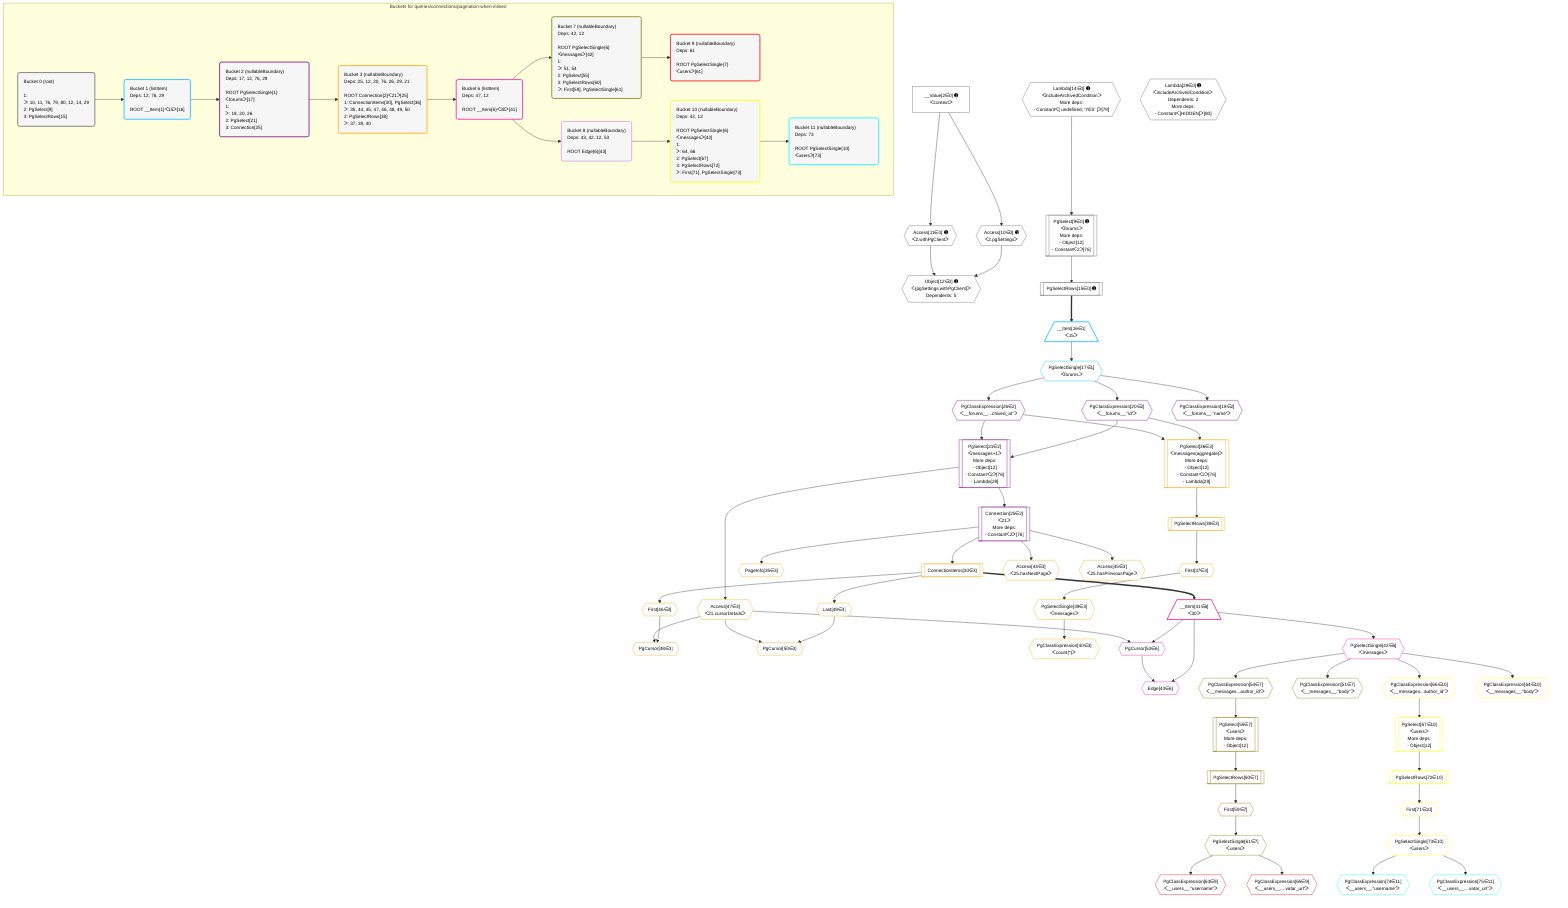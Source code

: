 %%{init: {'themeVariables': { 'fontSize': '12px'}}}%%
graph TD
    classDef path fill:#eee,stroke:#000,color:#000
    classDef plan fill:#fff,stroke-width:1px,color:#000
    classDef itemplan fill:#fff,stroke-width:2px,color:#000
    classDef unbatchedplan fill:#dff,stroke-width:1px,color:#000
    classDef sideeffectplan fill:#fcc,stroke-width:2px,color:#000
    classDef bucket fill:#f6f6f6,color:#000,stroke-width:2px,text-align:left

    subgraph "Buckets for queries/connections/pagination-when-inlined"
    Bucket0("Bucket 0 (root)<br /><br />1: <br />ᐳ: 10, 11, 76, 79, 80, 12, 14, 29<br />2: PgSelect[9]<br />3: PgSelectRows[15]"):::bucket
    Bucket1("Bucket 1 (listItem)<br />Deps: 12, 76, 29<br /><br />ROOT __Item{1}ᐸ15ᐳ[16]"):::bucket
    Bucket2("Bucket 2 (nullableBoundary)<br />Deps: 17, 12, 76, 29<br /><br />ROOT PgSelectSingle{1}ᐸforumsᐳ[17]<br />1: <br />ᐳ: 18, 20, 26<br />2: PgSelect[21]<br />3: Connection[25]"):::bucket
    Bucket3("Bucket 3 (nullableBoundary)<br />Deps: 25, 12, 20, 76, 26, 29, 21<br /><br />ROOT Connection{2}ᐸ21ᐳ[25]<br />1: ConnectionItems[30], PgSelect[36]<br />ᐳ: 35, 44, 45, 47, 46, 48, 49, 50<br />2: PgSelectRows[38]<br />ᐳ: 37, 39, 40"):::bucket
    Bucket6("Bucket 6 (listItem)<br />Deps: 47, 12<br /><br />ROOT __Item{6}ᐸ30ᐳ[41]"):::bucket
    Bucket7("Bucket 7 (nullableBoundary)<br />Deps: 42, 12<br /><br />ROOT PgSelectSingle{6}ᐸmessagesᐳ[42]<br />1: <br />ᐳ: 51, 54<br />2: PgSelect[55]<br />3: PgSelectRows[60]<br />ᐳ: First[59], PgSelectSingle[61]"):::bucket
    Bucket8("Bucket 8 (nullableBoundary)<br />Deps: 43, 42, 12, 53<br /><br />ROOT Edge{6}[43]"):::bucket
    Bucket9("Bucket 9 (nullableBoundary)<br />Deps: 61<br /><br />ROOT PgSelectSingle{7}ᐸusersᐳ[61]"):::bucket
    Bucket10("Bucket 10 (nullableBoundary)<br />Deps: 42, 12<br /><br />ROOT PgSelectSingle{6}ᐸmessagesᐳ[42]<br />1: <br />ᐳ: 64, 66<br />2: PgSelect[67]<br />3: PgSelectRows[72]<br />ᐳ: First[71], PgSelectSingle[73]"):::bucket
    Bucket11("Bucket 11 (nullableBoundary)<br />Deps: 73<br /><br />ROOT PgSelectSingle{10}ᐸusersᐳ[73]"):::bucket
    end
    Bucket0 --> Bucket1
    Bucket1 --> Bucket2
    Bucket2 --> Bucket3
    Bucket3 --> Bucket6
    Bucket6 --> Bucket7 & Bucket8
    Bucket7 --> Bucket9
    Bucket8 --> Bucket10
    Bucket10 --> Bucket11

    %% plan dependencies
    PgSelect9[["PgSelect[9∈0] ➊<br />ᐸforumsᐳ<br />More deps:<br />- Object[12]<br />- Constantᐸ2ᐳ[76]"]]:::plan
    Lambda14{{"Lambda[14∈0] ➊<br />ᐸincludeArchivedConditionᐳ<br />More deps:<br />- Constantᐸ[ undefined, 'YES' ]ᐳ[79]"}}:::plan
    Lambda14 --> PgSelect9
    Object12{{"Object[12∈0] ➊<br />ᐸ{pgSettings,withPgClient}ᐳ<br />Dependents: 5"}}:::plan
    Access10{{"Access[10∈0] ➊<br />ᐸ2.pgSettingsᐳ"}}:::plan
    Access11{{"Access[11∈0] ➊<br />ᐸ2.withPgClientᐳ"}}:::plan
    Access10 & Access11 --> Object12
    __Value2["__Value[2∈0] ➊<br />ᐸcontextᐳ"]:::plan
    __Value2 --> Access10
    __Value2 --> Access11
    PgSelectRows15[["PgSelectRows[15∈0] ➊"]]:::plan
    PgSelect9 --> PgSelectRows15
    Lambda29{{"Lambda[29∈0] ➊<br />ᐸincludeArchivedConditionᐳ<br />Dependents: 2<br />More deps:<br />- Constantᐸ[HIDDEN]ᐳ[80]"}}:::plan
    __Item16[/"__Item[16∈1]<br />ᐸ15ᐳ"\]:::itemplan
    PgSelectRows15 ==> __Item16
    PgSelectSingle17{{"PgSelectSingle[17∈1]<br />ᐸforumsᐳ"}}:::plan
    __Item16 --> PgSelectSingle17
    PgSelect21[["PgSelect[21∈2]<br />ᐸmessages+1ᐳ<br />More deps:<br />- Object[12]<br />- Constantᐸ2ᐳ[76]<br />- Lambda[29]"]]:::plan
    PgClassExpression20{{"PgClassExpression[20∈2]<br />ᐸ__forums__.”id”ᐳ"}}:::plan
    PgClassExpression26{{"PgClassExpression[26∈2]<br />ᐸ__forums__...chived_at”ᐳ"}}:::plan
    PgClassExpression20 & PgClassExpression26 --> PgSelect21
    Connection25[["Connection[25∈2]<br />ᐸ21ᐳ<br />More deps:<br />- Constantᐸ2ᐳ[76]"]]:::plan
    PgSelect21 --> Connection25
    PgClassExpression18{{"PgClassExpression[18∈2]<br />ᐸ__forums__.”name”ᐳ"}}:::plan
    PgSelectSingle17 --> PgClassExpression18
    PgSelectSingle17 --> PgClassExpression20
    PgSelectSingle17 --> PgClassExpression26
    PgSelect36[["PgSelect[36∈3]<br />ᐸmessages(aggregate)ᐳ<br />More deps:<br />- Object[12]<br />- Constantᐸ2ᐳ[76]<br />- Lambda[29]"]]:::plan
    PgClassExpression20 & PgClassExpression26 --> PgSelect36
    PgCursor48{{"PgCursor[48∈3]"}}:::plan
    First46{{"First[46∈3]"}}:::plan
    Access47{{"Access[47∈3]<br />ᐸ21.cursorDetailsᐳ"}}:::plan
    First46 & Access47 --> PgCursor48
    PgCursor50{{"PgCursor[50∈3]"}}:::plan
    Last49{{"Last[49∈3]"}}:::plan
    Last49 & Access47 --> PgCursor50
    ConnectionItems30[["ConnectionItems[30∈3]"]]:::plan
    Connection25 --> ConnectionItems30
    PageInfo35{{"PageInfo[35∈3]"}}:::plan
    Connection25 --> PageInfo35
    First37{{"First[37∈3]"}}:::plan
    PgSelectRows38[["PgSelectRows[38∈3]"]]:::plan
    PgSelectRows38 --> First37
    PgSelect36 --> PgSelectRows38
    PgSelectSingle39{{"PgSelectSingle[39∈3]<br />ᐸmessagesᐳ"}}:::plan
    First37 --> PgSelectSingle39
    PgClassExpression40{{"PgClassExpression[40∈3]<br />ᐸcount(*)ᐳ"}}:::plan
    PgSelectSingle39 --> PgClassExpression40
    Access44{{"Access[44∈3]<br />ᐸ25.hasNextPageᐳ"}}:::plan
    Connection25 --> Access44
    Access45{{"Access[45∈3]<br />ᐸ25.hasPreviousPageᐳ"}}:::plan
    Connection25 --> Access45
    ConnectionItems30 --> First46
    PgSelect21 --> Access47
    ConnectionItems30 --> Last49
    Edge43{{"Edge[43∈6]"}}:::plan
    __Item41[/"__Item[41∈6]<br />ᐸ30ᐳ"\]:::itemplan
    PgCursor53{{"PgCursor[53∈6]"}}:::plan
    __Item41 & PgCursor53 --> Edge43
    __Item41 & Access47 --> PgCursor53
    ConnectionItems30 ==> __Item41
    PgSelectSingle42{{"PgSelectSingle[42∈6]<br />ᐸmessagesᐳ"}}:::plan
    __Item41 --> PgSelectSingle42
    PgSelect55[["PgSelect[55∈7]<br />ᐸusersᐳ<br />More deps:<br />- Object[12]"]]:::plan
    PgClassExpression54{{"PgClassExpression[54∈7]<br />ᐸ__messages...author_id”ᐳ"}}:::plan
    PgClassExpression54 --> PgSelect55
    PgClassExpression51{{"PgClassExpression[51∈7]<br />ᐸ__messages__.”body”ᐳ"}}:::plan
    PgSelectSingle42 --> PgClassExpression51
    PgSelectSingle42 --> PgClassExpression54
    First59{{"First[59∈7]"}}:::plan
    PgSelectRows60[["PgSelectRows[60∈7]"]]:::plan
    PgSelectRows60 --> First59
    PgSelect55 --> PgSelectRows60
    PgSelectSingle61{{"PgSelectSingle[61∈7]<br />ᐸusersᐳ"}}:::plan
    First59 --> PgSelectSingle61
    PgClassExpression63{{"PgClassExpression[63∈9]<br />ᐸ__users__.”username”ᐳ"}}:::plan
    PgSelectSingle61 --> PgClassExpression63
    PgClassExpression65{{"PgClassExpression[65∈9]<br />ᐸ__users__....vatar_url”ᐳ"}}:::plan
    PgSelectSingle61 --> PgClassExpression65
    PgSelect67[["PgSelect[67∈10]<br />ᐸusersᐳ<br />More deps:<br />- Object[12]"]]:::plan
    PgClassExpression66{{"PgClassExpression[66∈10]<br />ᐸ__messages...author_id”ᐳ"}}:::plan
    PgClassExpression66 --> PgSelect67
    PgClassExpression64{{"PgClassExpression[64∈10]<br />ᐸ__messages__.”body”ᐳ"}}:::plan
    PgSelectSingle42 --> PgClassExpression64
    PgSelectSingle42 --> PgClassExpression66
    First71{{"First[71∈10]"}}:::plan
    PgSelectRows72[["PgSelectRows[72∈10]"]]:::plan
    PgSelectRows72 --> First71
    PgSelect67 --> PgSelectRows72
    PgSelectSingle73{{"PgSelectSingle[73∈10]<br />ᐸusersᐳ"}}:::plan
    First71 --> PgSelectSingle73
    PgClassExpression74{{"PgClassExpression[74∈11]<br />ᐸ__users__.”username”ᐳ"}}:::plan
    PgSelectSingle73 --> PgClassExpression74
    PgClassExpression75{{"PgClassExpression[75∈11]<br />ᐸ__users__....vatar_url”ᐳ"}}:::plan
    PgSelectSingle73 --> PgClassExpression75

    %% define steps
    classDef bucket0 stroke:#696969
    class Bucket0,__Value2,PgSelect9,Access10,Access11,Object12,Lambda14,PgSelectRows15,Lambda29 bucket0
    classDef bucket1 stroke:#00bfff
    class Bucket1,__Item16,PgSelectSingle17 bucket1
    classDef bucket2 stroke:#7f007f
    class Bucket2,PgClassExpression18,PgClassExpression20,PgSelect21,Connection25,PgClassExpression26 bucket2
    classDef bucket3 stroke:#ffa500
    class Bucket3,ConnectionItems30,PageInfo35,PgSelect36,First37,PgSelectRows38,PgSelectSingle39,PgClassExpression40,Access44,Access45,First46,Access47,PgCursor48,Last49,PgCursor50 bucket3
    classDef bucket6 stroke:#ff1493
    class Bucket6,__Item41,PgSelectSingle42,Edge43,PgCursor53 bucket6
    classDef bucket7 stroke:#808000
    class Bucket7,PgClassExpression51,PgClassExpression54,PgSelect55,First59,PgSelectRows60,PgSelectSingle61 bucket7
    classDef bucket8 stroke:#dda0dd
    class Bucket8 bucket8
    classDef bucket9 stroke:#ff0000
    class Bucket9,PgClassExpression63,PgClassExpression65 bucket9
    classDef bucket10 stroke:#ffff00
    class Bucket10,PgClassExpression64,PgClassExpression66,PgSelect67,First71,PgSelectRows72,PgSelectSingle73 bucket10
    classDef bucket11 stroke:#00ffff
    class Bucket11,PgClassExpression74,PgClassExpression75 bucket11